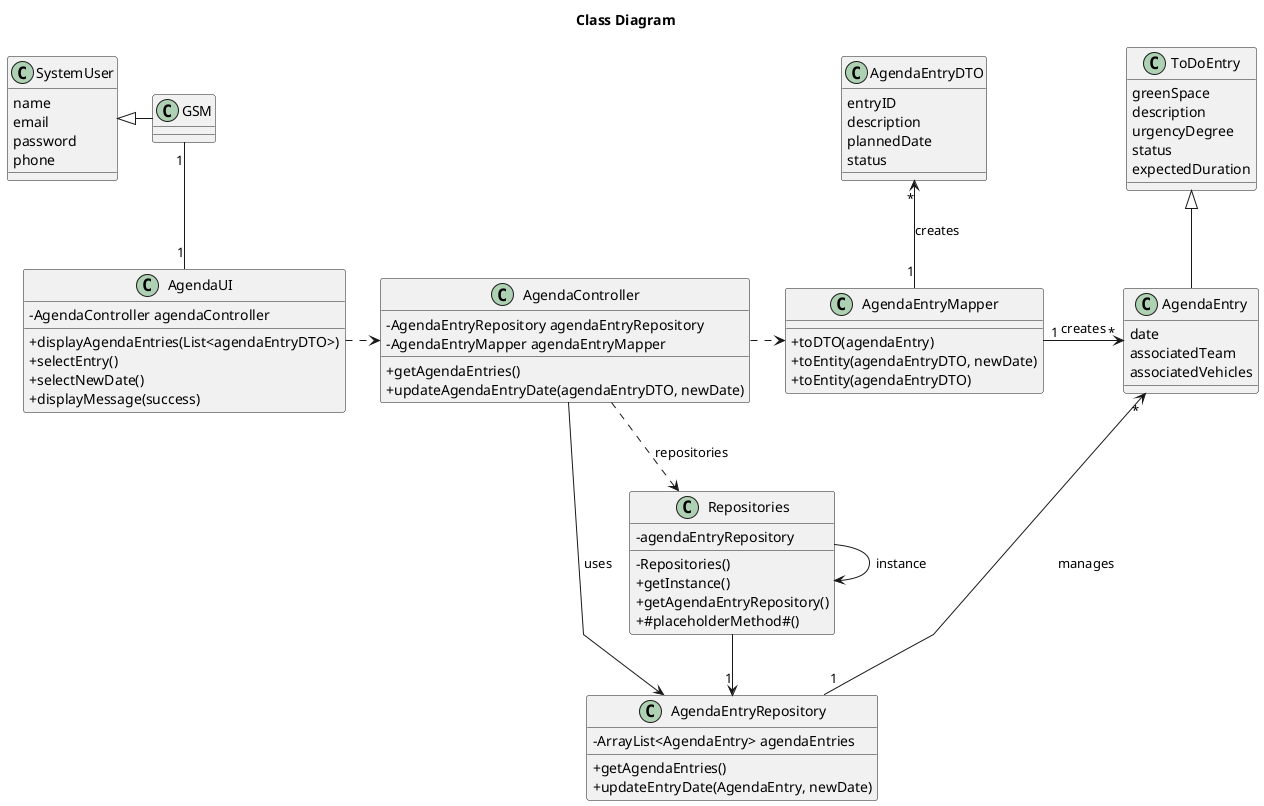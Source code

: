 @startuml
skinparam classAttributeIconSize 0
'skinparam monochrome true
skinparam packageStyle rectangle
skinparam shadowing false
skinparam linetype polyline
'skinparam linetype orto
skinparam classAttributeIconSize 0

title Class Diagram


class ToDoEntry{
    greenSpace
    description
    urgencyDegree
    status
    expectedDuration
}

class AgendaEntry {
    date
    associatedTeam
    associatedVehicles
}

class AgendaEntryDTO {
    entryID
    description
    plannedDate
    status
}

class SystemUser {
    name
    email
    password
    phone
}

class AgendaEntryRepository {
    - ArrayList<AgendaEntry> agendaEntries
    + getAgendaEntries()
    + updateEntryDate(AgendaEntry, newDate)
}

class Repositories {
    - agendaEntryRepository

    - Repositories()
    + getInstance()
    + getAgendaEntryRepository()
    + #placeholderMethod#()
}

class AgendaEntryMapper {
    + toDTO(agendaEntry)
    + toEntity(agendaEntryDTO, newDate)
    + toEntity(agendaEntryDTO)
}

class AgendaController {
    - AgendaEntryRepository agendaEntryRepository
    - AgendaEntryMapper agendaEntryMapper
    + getAgendaEntries()
    + updateAgendaEntryDate(agendaEntryDTO, newDate)
}

class AgendaUI {
    - AgendaController agendaController
    + displayAgendaEntries(List<agendaEntryDTO>)
    + selectEntry()
    + selectNewDate()
    + displayMessage(success)
}

AgendaUI .> AgendaController
AgendaController ..> Repositories : repositories
Repositories --> "1" AgendaEntryRepository
Repositories -> Repositories : instance
AgendaController .> AgendaEntryMapper
AgendaController --> AgendaEntryRepository : uses

SystemUser <|- GSM
ToDoEntry <|-- AgendaEntry

GSM "1" -- "1" AgendaUI
AgendaEntryMapper "1"->"*" AgendaEntry : creates
AgendaEntry "*" <-- "1" AgendaEntryRepository : manages
AgendaEntryDTO "*" <-- "1" AgendaEntryMapper : creates

@enduml
